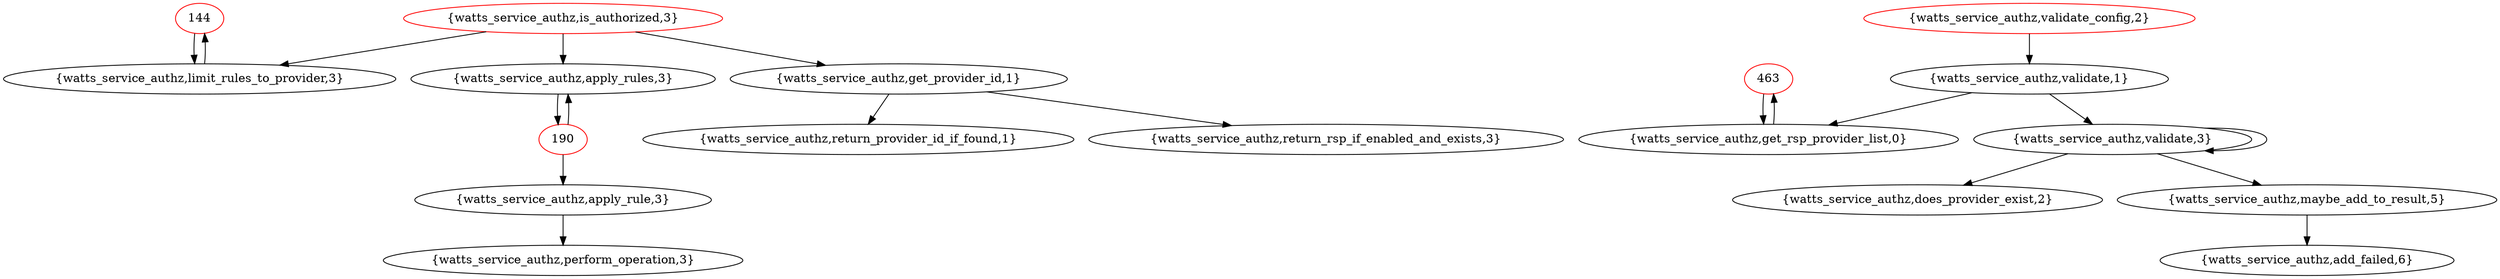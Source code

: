 digraph CG {"144" [width=0.550000 heigth=0.400000 color=red ];
"190" [width=0.550000 heigth=0.400000 color=red ];
"463" [width=0.550000 heigth=0.400000 color=red ];
"{watts_service_authz,add_failed,6}" [width=3.300000 heigth=0.400000 ];
"{watts_service_authz,apply_rule,3}" [width=3.300000 heigth=0.400000 ];
"{watts_service_authz,apply_rules,3}" [width=3.300000 heigth=0.400000 ];
"{watts_service_authz,does_provider_exist,2}" [width=3.850000 heigth=0.400000 ];
"{watts_service_authz,get_provider_id,1}" [width=3.300000 heigth=0.400000 ];
"{watts_service_authz,get_rsp_provider_list,0}" [width=3.850000 heigth=0.400000 ];
"{watts_service_authz,is_authorized,3}" [width=3.300000 heigth=0.400000 color=red ];
"{watts_service_authz,limit_rules_to_provider,3}" [width=4.400000 heigth=0.400000 ];
"{watts_service_authz,maybe_add_to_result,5}" [width=3.850000 heigth=0.400000 ];
"{watts_service_authz,perform_operation,3}" [width=3.850000 heigth=0.400000 ];
"{watts_service_authz,return_provider_id_if_found,1}" [width=4.400000 heigth=0.400000 ];
"{watts_service_authz,return_rsp_if_enabled_and_exists,3}" [width=4.950000 heigth=0.400000 ];
"{watts_service_authz,validate,1}" [width=2.750000 heigth=0.400000 ];
"{watts_service_authz,validate,3}" [width=2.750000 heigth=0.400000 ];
"{watts_service_authz,validate_config,2}" [width=3.300000 heigth=0.400000 color=red ];
"{watts_service_authz,apply_rules,3}" -> "190" [];
"{watts_service_authz,is_authorized,3}" -> "{watts_service_authz,get_provider_id,1}" [];
"{watts_service_authz,maybe_add_to_result,5}" -> "{watts_service_authz,add_failed,6}" [];
"{watts_service_authz,is_authorized,3}" -> "{watts_service_authz,limit_rules_to_provider,3}" [];
"{watts_service_authz,get_provider_id,1}" -> "{watts_service_authz,return_provider_id_if_found,1}" [];
"{watts_service_authz,validate,1}" -> "{watts_service_authz,get_rsp_provider_list,0}" [];
"{watts_service_authz,limit_rules_to_provider,3}" -> "144" [];
"{watts_service_authz,validate,3}" -> "{watts_service_authz,does_provider_exist,2}" [];
"{watts_service_authz,get_rsp_provider_list,0}" -> "463" [];
"{watts_service_authz,is_authorized,3}" -> "{watts_service_authz,apply_rules,3}" [];
"{watts_service_authz,validate,3}" -> "{watts_service_authz,validate,3}" [];
"{watts_service_authz,validate,3}" -> "{watts_service_authz,maybe_add_to_result,5}" [];
"{watts_service_authz,get_provider_id,1}" -> "{watts_service_authz,return_rsp_if_enabled_and_exists,3}" [];
"190" -> "{watts_service_authz,apply_rules,3}" [];
"{watts_service_authz,validate_config,2}" -> "{watts_service_authz,validate,1}" [];
"144" -> "{watts_service_authz,limit_rules_to_provider,3}" [];
"{watts_service_authz,apply_rule,3}" -> "{watts_service_authz,perform_operation,3}" [];
"{watts_service_authz,validate,1}" -> "{watts_service_authz,validate,3}" [];
"463" -> "{watts_service_authz,get_rsp_provider_list,0}" [];
"190" -> "{watts_service_authz,apply_rule,3}" [];
graph [CG=CG]}